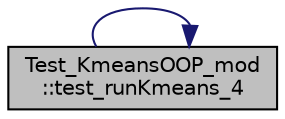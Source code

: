 digraph "Test_KmeansOOP_mod::test_runKmeans_4"
{
 // LATEX_PDF_SIZE
  edge [fontname="Helvetica",fontsize="10",labelfontname="Helvetica",labelfontsize="10"];
  node [fontname="Helvetica",fontsize="10",shape=record];
  rankdir="LR";
  Node1 [label="Test_KmeansOOP_mod\l::test_runKmeans_4",height=0.2,width=0.4,color="black", fillcolor="grey75", style="filled", fontcolor="black",tooltip="The function runKmeans() must function properly for reasonable optional input values of nzsciMax and ..."];
  Node1 -> Node1 [color="midnightblue",fontsize="10",style="solid",fontname="Helvetica"];
}
